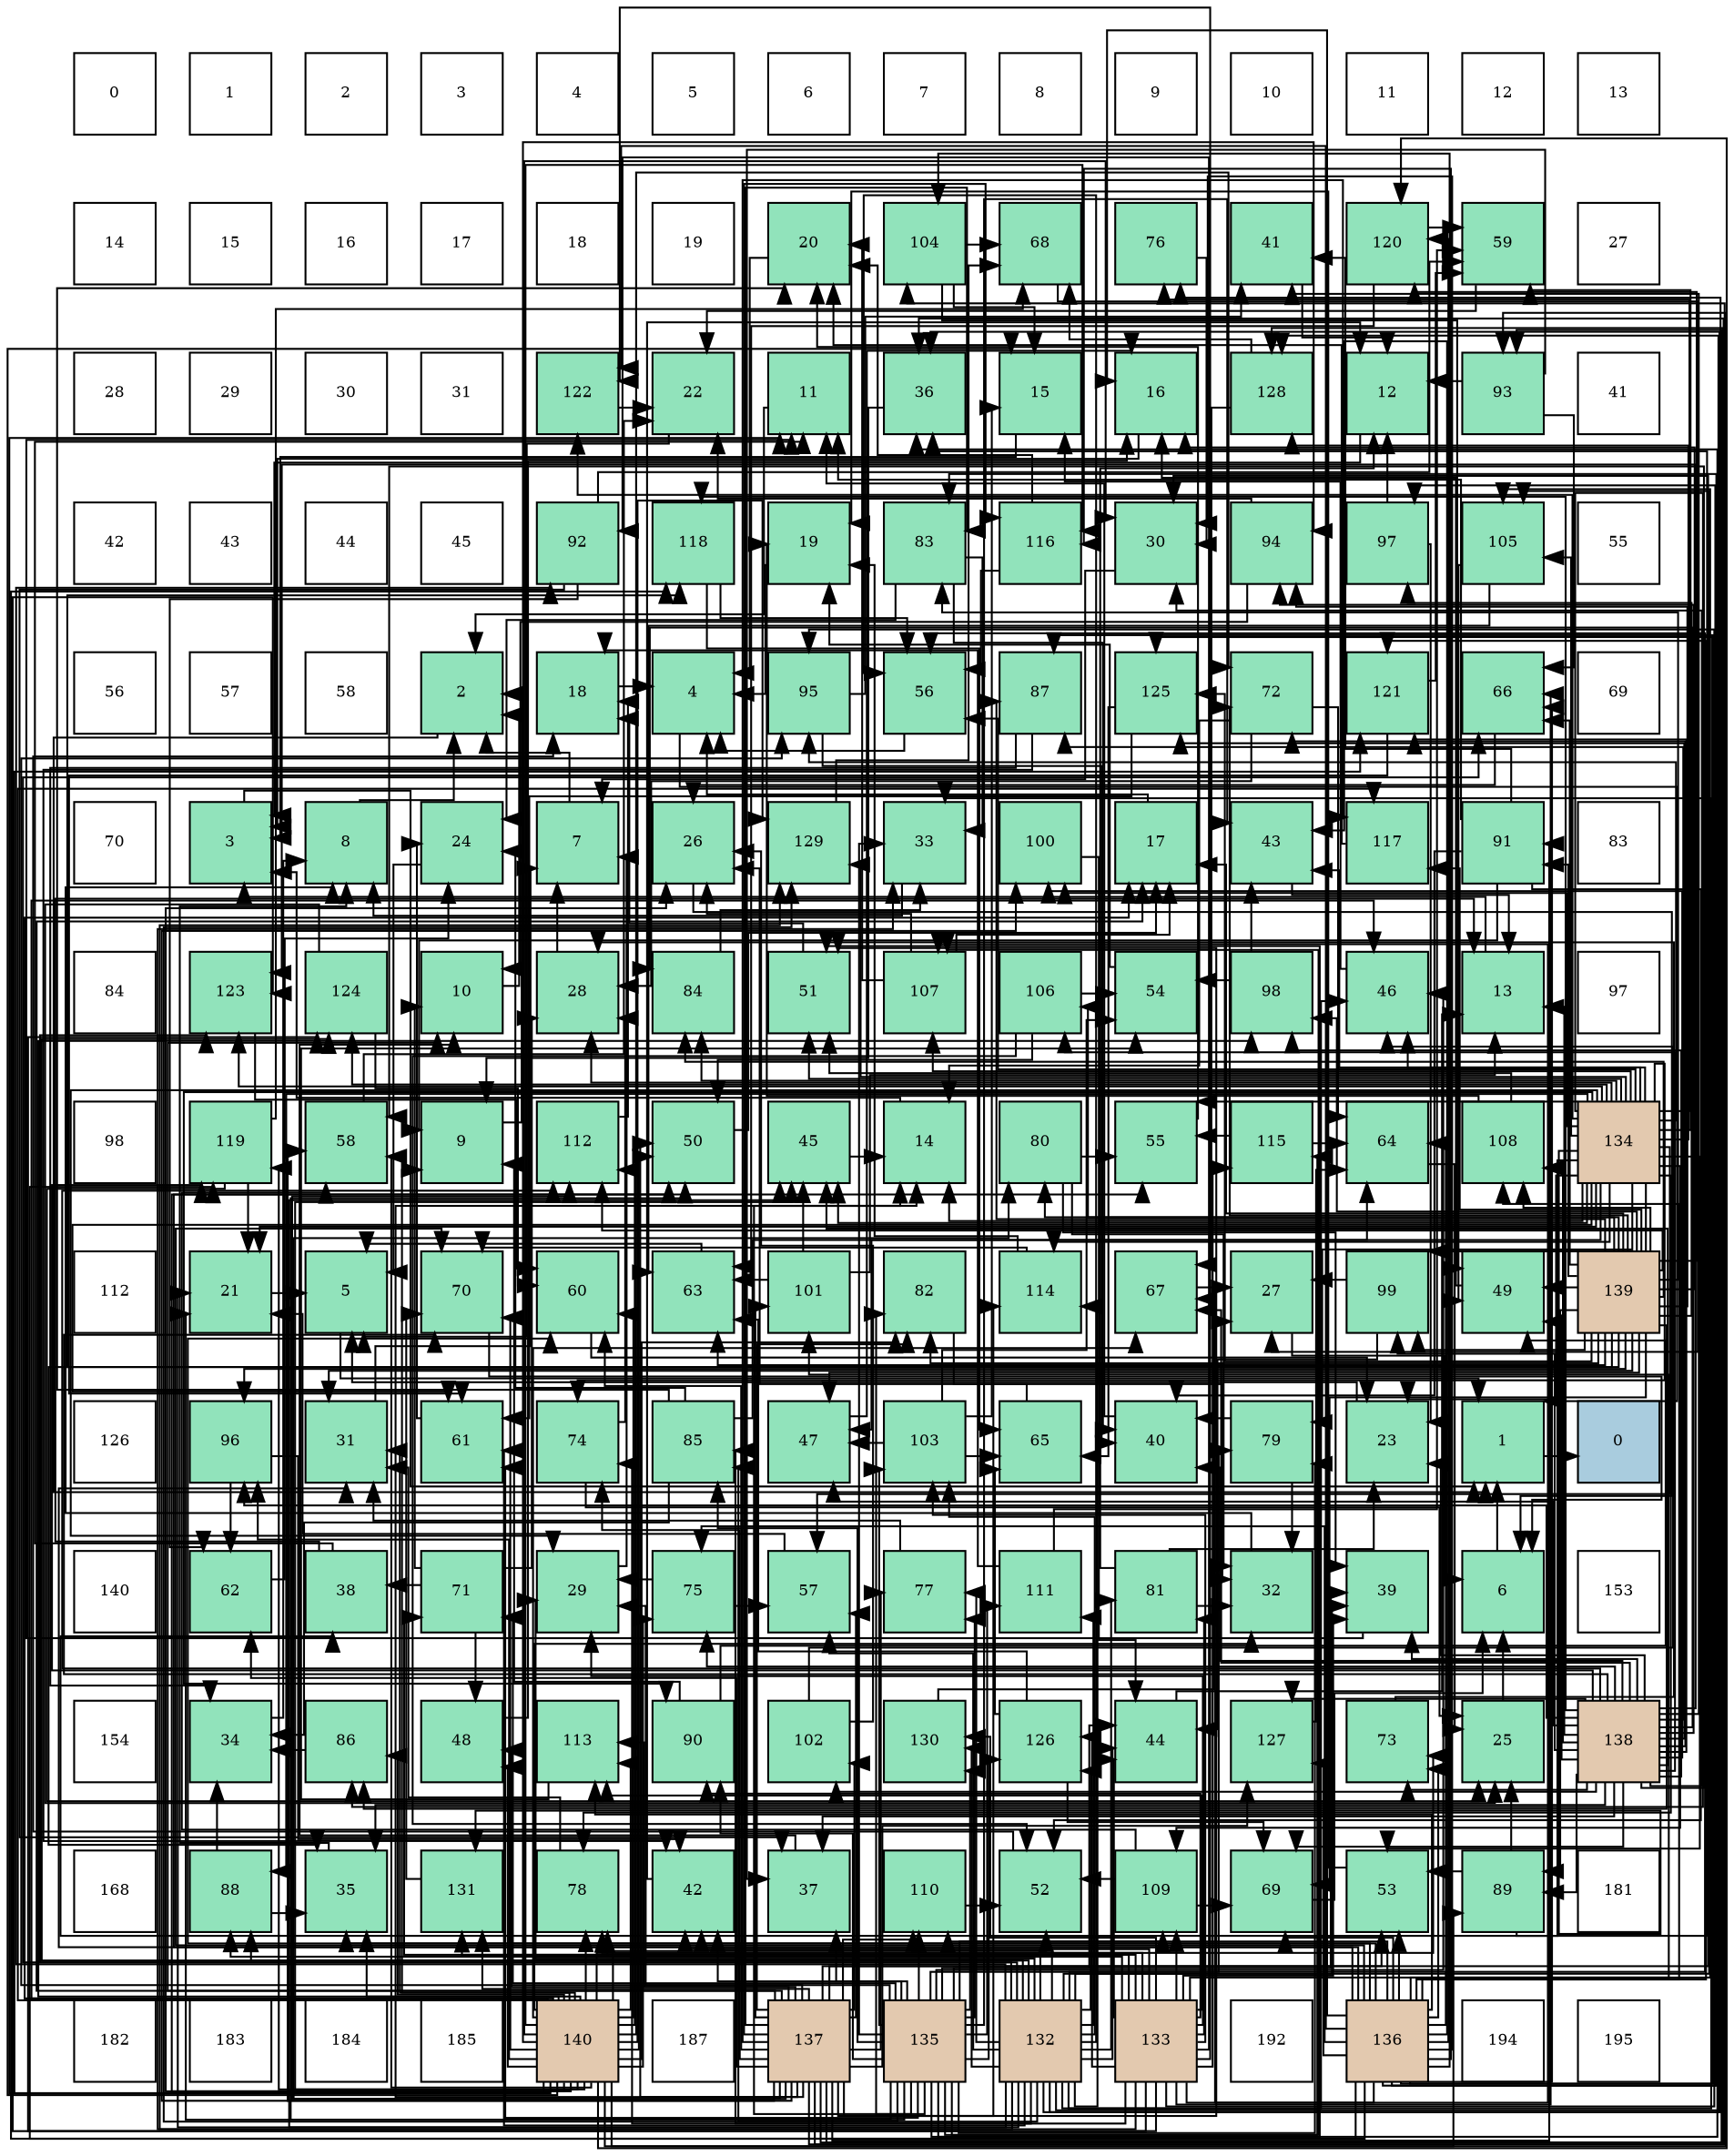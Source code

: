 digraph layout{
 rankdir=TB;
 splines=ortho;
 node [style=filled shape=square fixedsize=true width=0.6];
0[label="0", fontsize=8, fillcolor="#ffffff"];
1[label="1", fontsize=8, fillcolor="#ffffff"];
2[label="2", fontsize=8, fillcolor="#ffffff"];
3[label="3", fontsize=8, fillcolor="#ffffff"];
4[label="4", fontsize=8, fillcolor="#ffffff"];
5[label="5", fontsize=8, fillcolor="#ffffff"];
6[label="6", fontsize=8, fillcolor="#ffffff"];
7[label="7", fontsize=8, fillcolor="#ffffff"];
8[label="8", fontsize=8, fillcolor="#ffffff"];
9[label="9", fontsize=8, fillcolor="#ffffff"];
10[label="10", fontsize=8, fillcolor="#ffffff"];
11[label="11", fontsize=8, fillcolor="#ffffff"];
12[label="12", fontsize=8, fillcolor="#ffffff"];
13[label="13", fontsize=8, fillcolor="#ffffff"];
14[label="14", fontsize=8, fillcolor="#ffffff"];
15[label="15", fontsize=8, fillcolor="#ffffff"];
16[label="16", fontsize=8, fillcolor="#ffffff"];
17[label="17", fontsize=8, fillcolor="#ffffff"];
18[label="18", fontsize=8, fillcolor="#ffffff"];
19[label="19", fontsize=8, fillcolor="#ffffff"];
20[label="20", fontsize=8, fillcolor="#91e3bb"];
21[label="104", fontsize=8, fillcolor="#91e3bb"];
22[label="68", fontsize=8, fillcolor="#91e3bb"];
23[label="76", fontsize=8, fillcolor="#91e3bb"];
24[label="41", fontsize=8, fillcolor="#91e3bb"];
25[label="120", fontsize=8, fillcolor="#91e3bb"];
26[label="59", fontsize=8, fillcolor="#91e3bb"];
27[label="27", fontsize=8, fillcolor="#ffffff"];
28[label="28", fontsize=8, fillcolor="#ffffff"];
29[label="29", fontsize=8, fillcolor="#ffffff"];
30[label="30", fontsize=8, fillcolor="#ffffff"];
31[label="31", fontsize=8, fillcolor="#ffffff"];
32[label="122", fontsize=8, fillcolor="#91e3bb"];
33[label="22", fontsize=8, fillcolor="#91e3bb"];
34[label="11", fontsize=8, fillcolor="#91e3bb"];
35[label="36", fontsize=8, fillcolor="#91e3bb"];
36[label="15", fontsize=8, fillcolor="#91e3bb"];
37[label="16", fontsize=8, fillcolor="#91e3bb"];
38[label="128", fontsize=8, fillcolor="#91e3bb"];
39[label="12", fontsize=8, fillcolor="#91e3bb"];
40[label="93", fontsize=8, fillcolor="#91e3bb"];
41[label="41", fontsize=8, fillcolor="#ffffff"];
42[label="42", fontsize=8, fillcolor="#ffffff"];
43[label="43", fontsize=8, fillcolor="#ffffff"];
44[label="44", fontsize=8, fillcolor="#ffffff"];
45[label="45", fontsize=8, fillcolor="#ffffff"];
46[label="92", fontsize=8, fillcolor="#91e3bb"];
47[label="118", fontsize=8, fillcolor="#91e3bb"];
48[label="19", fontsize=8, fillcolor="#91e3bb"];
49[label="83", fontsize=8, fillcolor="#91e3bb"];
50[label="116", fontsize=8, fillcolor="#91e3bb"];
51[label="30", fontsize=8, fillcolor="#91e3bb"];
52[label="94", fontsize=8, fillcolor="#91e3bb"];
53[label="97", fontsize=8, fillcolor="#91e3bb"];
54[label="105", fontsize=8, fillcolor="#91e3bb"];
55[label="55", fontsize=8, fillcolor="#ffffff"];
56[label="56", fontsize=8, fillcolor="#ffffff"];
57[label="57", fontsize=8, fillcolor="#ffffff"];
58[label="58", fontsize=8, fillcolor="#ffffff"];
59[label="2", fontsize=8, fillcolor="#91e3bb"];
60[label="18", fontsize=8, fillcolor="#91e3bb"];
61[label="4", fontsize=8, fillcolor="#91e3bb"];
62[label="95", fontsize=8, fillcolor="#91e3bb"];
63[label="56", fontsize=8, fillcolor="#91e3bb"];
64[label="87", fontsize=8, fillcolor="#91e3bb"];
65[label="125", fontsize=8, fillcolor="#91e3bb"];
66[label="72", fontsize=8, fillcolor="#91e3bb"];
67[label="121", fontsize=8, fillcolor="#91e3bb"];
68[label="66", fontsize=8, fillcolor="#91e3bb"];
69[label="69", fontsize=8, fillcolor="#ffffff"];
70[label="70", fontsize=8, fillcolor="#ffffff"];
71[label="3", fontsize=8, fillcolor="#91e3bb"];
72[label="8", fontsize=8, fillcolor="#91e3bb"];
73[label="24", fontsize=8, fillcolor="#91e3bb"];
74[label="7", fontsize=8, fillcolor="#91e3bb"];
75[label="26", fontsize=8, fillcolor="#91e3bb"];
76[label="129", fontsize=8, fillcolor="#91e3bb"];
77[label="33", fontsize=8, fillcolor="#91e3bb"];
78[label="100", fontsize=8, fillcolor="#91e3bb"];
79[label="17", fontsize=8, fillcolor="#91e3bb"];
80[label="43", fontsize=8, fillcolor="#91e3bb"];
81[label="117", fontsize=8, fillcolor="#91e3bb"];
82[label="91", fontsize=8, fillcolor="#91e3bb"];
83[label="83", fontsize=8, fillcolor="#ffffff"];
84[label="84", fontsize=8, fillcolor="#ffffff"];
85[label="123", fontsize=8, fillcolor="#91e3bb"];
86[label="124", fontsize=8, fillcolor="#91e3bb"];
87[label="10", fontsize=8, fillcolor="#91e3bb"];
88[label="28", fontsize=8, fillcolor="#91e3bb"];
89[label="84", fontsize=8, fillcolor="#91e3bb"];
90[label="51", fontsize=8, fillcolor="#91e3bb"];
91[label="107", fontsize=8, fillcolor="#91e3bb"];
92[label="106", fontsize=8, fillcolor="#91e3bb"];
93[label="54", fontsize=8, fillcolor="#91e3bb"];
94[label="98", fontsize=8, fillcolor="#91e3bb"];
95[label="46", fontsize=8, fillcolor="#91e3bb"];
96[label="13", fontsize=8, fillcolor="#91e3bb"];
97[label="97", fontsize=8, fillcolor="#ffffff"];
98[label="98", fontsize=8, fillcolor="#ffffff"];
99[label="119", fontsize=8, fillcolor="#91e3bb"];
100[label="58", fontsize=8, fillcolor="#91e3bb"];
101[label="9", fontsize=8, fillcolor="#91e3bb"];
102[label="112", fontsize=8, fillcolor="#91e3bb"];
103[label="50", fontsize=8, fillcolor="#91e3bb"];
104[label="45", fontsize=8, fillcolor="#91e3bb"];
105[label="14", fontsize=8, fillcolor="#91e3bb"];
106[label="80", fontsize=8, fillcolor="#91e3bb"];
107[label="55", fontsize=8, fillcolor="#91e3bb"];
108[label="115", fontsize=8, fillcolor="#91e3bb"];
109[label="64", fontsize=8, fillcolor="#91e3bb"];
110[label="108", fontsize=8, fillcolor="#91e3bb"];
111[label="134", fontsize=8, fillcolor="#e3c9af"];
112[label="112", fontsize=8, fillcolor="#ffffff"];
113[label="21", fontsize=8, fillcolor="#91e3bb"];
114[label="5", fontsize=8, fillcolor="#91e3bb"];
115[label="70", fontsize=8, fillcolor="#91e3bb"];
116[label="60", fontsize=8, fillcolor="#91e3bb"];
117[label="63", fontsize=8, fillcolor="#91e3bb"];
118[label="101", fontsize=8, fillcolor="#91e3bb"];
119[label="82", fontsize=8, fillcolor="#91e3bb"];
120[label="114", fontsize=8, fillcolor="#91e3bb"];
121[label="67", fontsize=8, fillcolor="#91e3bb"];
122[label="27", fontsize=8, fillcolor="#91e3bb"];
123[label="99", fontsize=8, fillcolor="#91e3bb"];
124[label="49", fontsize=8, fillcolor="#91e3bb"];
125[label="139", fontsize=8, fillcolor="#e3c9af"];
126[label="126", fontsize=8, fillcolor="#ffffff"];
127[label="96", fontsize=8, fillcolor="#91e3bb"];
128[label="31", fontsize=8, fillcolor="#91e3bb"];
129[label="61", fontsize=8, fillcolor="#91e3bb"];
130[label="74", fontsize=8, fillcolor="#91e3bb"];
131[label="85", fontsize=8, fillcolor="#91e3bb"];
132[label="47", fontsize=8, fillcolor="#91e3bb"];
133[label="103", fontsize=8, fillcolor="#91e3bb"];
134[label="65", fontsize=8, fillcolor="#91e3bb"];
135[label="40", fontsize=8, fillcolor="#91e3bb"];
136[label="79", fontsize=8, fillcolor="#91e3bb"];
137[label="23", fontsize=8, fillcolor="#91e3bb"];
138[label="1", fontsize=8, fillcolor="#91e3bb"];
139[label="0", fontsize=8, fillcolor="#a9ccde"];
140[label="140", fontsize=8, fillcolor="#ffffff"];
141[label="62", fontsize=8, fillcolor="#91e3bb"];
142[label="38", fontsize=8, fillcolor="#91e3bb"];
143[label="71", fontsize=8, fillcolor="#91e3bb"];
144[label="29", fontsize=8, fillcolor="#91e3bb"];
145[label="75", fontsize=8, fillcolor="#91e3bb"];
146[label="57", fontsize=8, fillcolor="#91e3bb"];
147[label="77", fontsize=8, fillcolor="#91e3bb"];
148[label="111", fontsize=8, fillcolor="#91e3bb"];
149[label="81", fontsize=8, fillcolor="#91e3bb"];
150[label="32", fontsize=8, fillcolor="#91e3bb"];
151[label="39", fontsize=8, fillcolor="#91e3bb"];
152[label="6", fontsize=8, fillcolor="#91e3bb"];
153[label="153", fontsize=8, fillcolor="#ffffff"];
154[label="154", fontsize=8, fillcolor="#ffffff"];
155[label="34", fontsize=8, fillcolor="#91e3bb"];
156[label="86", fontsize=8, fillcolor="#91e3bb"];
157[label="48", fontsize=8, fillcolor="#91e3bb"];
158[label="113", fontsize=8, fillcolor="#91e3bb"];
159[label="90", fontsize=8, fillcolor="#91e3bb"];
160[label="102", fontsize=8, fillcolor="#91e3bb"];
161[label="130", fontsize=8, fillcolor="#91e3bb"];
162[label="126", fontsize=8, fillcolor="#91e3bb"];
163[label="44", fontsize=8, fillcolor="#91e3bb"];
164[label="127", fontsize=8, fillcolor="#91e3bb"];
165[label="73", fontsize=8, fillcolor="#91e3bb"];
166[label="25", fontsize=8, fillcolor="#91e3bb"];
167[label="138", fontsize=8, fillcolor="#e3c9af"];
168[label="168", fontsize=8, fillcolor="#ffffff"];
169[label="88", fontsize=8, fillcolor="#91e3bb"];
170[label="35", fontsize=8, fillcolor="#91e3bb"];
171[label="131", fontsize=8, fillcolor="#91e3bb"];
172[label="78", fontsize=8, fillcolor="#91e3bb"];
173[label="42", fontsize=8, fillcolor="#91e3bb"];
174[label="37", fontsize=8, fillcolor="#91e3bb"];
175[label="110", fontsize=8, fillcolor="#91e3bb"];
176[label="52", fontsize=8, fillcolor="#91e3bb"];
177[label="109", fontsize=8, fillcolor="#91e3bb"];
178[label="69", fontsize=8, fillcolor="#91e3bb"];
179[label="53", fontsize=8, fillcolor="#91e3bb"];
180[label="89", fontsize=8, fillcolor="#91e3bb"];
181[label="181", fontsize=8, fillcolor="#ffffff"];
182[label="182", fontsize=8, fillcolor="#ffffff"];
183[label="183", fontsize=8, fillcolor="#ffffff"];
184[label="184", fontsize=8, fillcolor="#ffffff"];
185[label="185", fontsize=8, fillcolor="#ffffff"];
186[label="140", fontsize=8, fillcolor="#e3c9af"];
187[label="187", fontsize=8, fillcolor="#ffffff"];
188[label="137", fontsize=8, fillcolor="#e3c9af"];
189[label="135", fontsize=8, fillcolor="#e3c9af"];
190[label="132", fontsize=8, fillcolor="#e3c9af"];
191[label="133", fontsize=8, fillcolor="#e3c9af"];
192[label="192", fontsize=8, fillcolor="#ffffff"];
193[label="136", fontsize=8, fillcolor="#e3c9af"];
194[label="194", fontsize=8, fillcolor="#ffffff"];
195[label="195", fontsize=8, fillcolor="#ffffff"];
edge [constraint=false, style=vis];138 -> 139;
59 -> 138;
71 -> 138;
61 -> 138;
114 -> 138;
152 -> 138;
74 -> 59;
72 -> 59;
101 -> 59;
87 -> 59;
34 -> 59;
39 -> 71;
96 -> 71;
105 -> 71;
36 -> 71;
37 -> 71;
79 -> 61;
60 -> 61;
48 -> 61;
20 -> 61;
113 -> 114;
33 -> 114;
137 -> 114;
73 -> 114;
166 -> 152;
75 -> 152;
122 -> 152;
88 -> 74;
144 -> 74;
51 -> 74;
128 -> 74;
150 -> 72;
77 -> 72;
155 -> 72;
170 -> 72;
35 -> 101;
174 -> 87;
142 -> 34;
142 -> 96;
151 -> 34;
135 -> 34;
24 -> 39;
173 -> 39;
80 -> 96;
163 -> 96;
104 -> 105;
95 -> 36;
132 -> 37;
157 -> 37;
124 -> 37;
103 -> 79;
90 -> 60;
176 -> 60;
179 -> 48;
93 -> 48;
107 -> 20;
63 -> 61;
146 -> 113;
100 -> 33;
26 -> 33;
116 -> 137;
129 -> 73;
141 -> 73;
117 -> 114;
109 -> 166;
134 -> 75;
68 -> 75;
121 -> 122;
22 -> 122;
178 -> 152;
115 -> 152;
143 -> 87;
143 -> 88;
143 -> 142;
143 -> 157;
66 -> 105;
66 -> 88;
66 -> 109;
165 -> 88;
130 -> 166;
130 -> 88;
145 -> 144;
145 -> 146;
23 -> 51;
147 -> 128;
172 -> 128;
136 -> 150;
136 -> 135;
106 -> 150;
106 -> 151;
106 -> 107;
149 -> 39;
149 -> 137;
149 -> 150;
119 -> 150;
49 -> 73;
49 -> 77;
49 -> 135;
89 -> 77;
131 -> 20;
131 -> 73;
131 -> 155;
131 -> 109;
156 -> 155;
64 -> 155;
64 -> 173;
169 -> 155;
169 -> 170;
180 -> 166;
180 -> 35;
180 -> 179;
159 -> 101;
159 -> 124;
82 -> 101;
82 -> 34;
82 -> 135;
82 -> 24;
82 -> 176;
46 -> 174;
46 -> 26;
46 -> 141;
40 -> 39;
40 -> 174;
40 -> 68;
52 -> 87;
52 -> 33;
62 -> 135;
62 -> 24;
127 -> 173;
127 -> 141;
53 -> 39;
53 -> 137;
94 -> 80;
94 -> 93;
123 -> 122;
123 -> 163;
78 -> 163;
118 -> 96;
118 -> 104;
118 -> 117;
160 -> 75;
160 -> 95;
133 -> 36;
133 -> 132;
133 -> 93;
133 -> 134;
21 -> 36;
21 -> 124;
21 -> 22;
54 -> 124;
54 -> 117;
92 -> 103;
92 -> 176;
92 -> 93;
91 -> 79;
91 -> 20;
91 -> 75;
110 -> 48;
110 -> 90;
177 -> 176;
177 -> 100;
177 -> 178;
175 -> 176;
148 -> 60;
148 -> 26;
102 -> 60;
158 -> 93;
120 -> 48;
120 -> 115;
108 -> 107;
108 -> 109;
50 -> 20;
50 -> 63;
81 -> 20;
47 -> 63;
47 -> 134;
99 -> 113;
99 -> 166;
99 -> 22;
25 -> 26;
25 -> 117;
67 -> 26;
67 -> 129;
32 -> 33;
85 -> 116;
86 -> 166;
86 -> 116;
65 -> 129;
65 -> 134;
162 -> 117;
162 -> 134;
162 -> 178;
164 -> 109;
38 -> 121;
38 -> 22;
76 -> 22;
161 -> 122;
171 -> 115;
190 -> 113;
190 -> 144;
190 -> 77;
190 -> 35;
190 -> 151;
190 -> 173;
190 -> 163;
190 -> 104;
190 -> 95;
190 -> 63;
190 -> 146;
190 -> 129;
190 -> 68;
190 -> 130;
190 -> 23;
190 -> 147;
190 -> 172;
190 -> 136;
190 -> 149;
190 -> 131;
190 -> 169;
190 -> 46;
190 -> 133;
190 -> 54;
190 -> 148;
190 -> 120;
190 -> 85;
190 -> 86;
190 -> 162;
190 -> 38;
190 -> 76;
190 -> 161;
191 -> 144;
191 -> 77;
191 -> 151;
191 -> 173;
191 -> 163;
191 -> 68;
191 -> 143;
191 -> 172;
191 -> 149;
191 -> 131;
191 -> 169;
191 -> 159;
191 -> 46;
191 -> 62;
191 -> 133;
191 -> 54;
191 -> 91;
191 -> 177;
191 -> 158;
191 -> 108;
191 -> 32;
191 -> 85;
191 -> 86;
191 -> 162;
191 -> 161;
191 -> 171;
111 -> 105;
111 -> 113;
111 -> 137;
111 -> 88;
111 -> 144;
111 -> 142;
111 -> 80;
111 -> 104;
111 -> 95;
111 -> 132;
111 -> 90;
111 -> 179;
111 -> 107;
111 -> 63;
111 -> 146;
111 -> 26;
111 -> 129;
111 -> 130;
111 -> 23;
111 -> 172;
111 -> 136;
111 -> 89;
111 -> 156;
111 -> 169;
111 -> 159;
111 -> 62;
111 -> 123;
111 -> 78;
111 -> 54;
111 -> 91;
111 -> 177;
111 -> 120;
111 -> 32;
111 -> 85;
111 -> 86;
111 -> 38;
111 -> 76;
111 -> 171;
189 -> 105;
189 -> 113;
189 -> 77;
189 -> 35;
189 -> 174;
189 -> 151;
189 -> 173;
189 -> 80;
189 -> 163;
189 -> 95;
189 -> 103;
189 -> 90;
189 -> 63;
189 -> 129;
189 -> 143;
189 -> 147;
189 -> 136;
189 -> 119;
189 -> 131;
189 -> 159;
189 -> 62;
189 -> 133;
189 -> 91;
189 -> 177;
189 -> 175;
189 -> 148;
189 -> 108;
189 -> 162;
189 -> 76;
189 -> 161;
193 -> 37;
193 -> 51;
193 -> 128;
193 -> 170;
193 -> 80;
193 -> 103;
193 -> 179;
193 -> 116;
193 -> 109;
193 -> 68;
193 -> 121;
193 -> 178;
193 -> 115;
193 -> 165;
193 -> 145;
193 -> 49;
193 -> 64;
193 -> 53;
193 -> 118;
193 -> 21;
193 -> 110;
193 -> 175;
193 -> 158;
193 -> 50;
193 -> 47;
193 -> 99;
193 -> 25;
193 -> 67;
193 -> 32;
193 -> 65;
193 -> 164;
188 -> 87;
188 -> 105;
188 -> 79;
188 -> 144;
188 -> 51;
188 -> 35;
188 -> 157;
188 -> 103;
188 -> 90;
188 -> 179;
188 -> 146;
188 -> 100;
188 -> 116;
188 -> 141;
188 -> 130;
188 -> 147;
188 -> 106;
188 -> 119;
188 -> 49;
188 -> 82;
188 -> 40;
188 -> 78;
188 -> 118;
188 -> 160;
188 -> 21;
188 -> 175;
188 -> 102;
188 -> 158;
188 -> 120;
188 -> 50;
188 -> 81;
188 -> 164;
188 -> 38;
188 -> 171;
167 -> 96;
167 -> 137;
167 -> 51;
167 -> 170;
167 -> 174;
167 -> 151;
167 -> 135;
167 -> 24;
167 -> 104;
167 -> 132;
167 -> 124;
167 -> 100;
167 -> 121;
167 -> 178;
167 -> 115;
167 -> 66;
167 -> 165;
167 -> 145;
167 -> 89;
167 -> 64;
167 -> 180;
167 -> 52;
167 -> 127;
167 -> 94;
167 -> 123;
167 -> 78;
167 -> 160;
167 -> 92;
167 -> 110;
167 -> 102;
167 -> 47;
167 -> 99;
167 -> 67;
167 -> 85;
167 -> 65;
167 -> 164;
125 -> 37;
125 -> 79;
125 -> 128;
125 -> 170;
125 -> 132;
125 -> 124;
125 -> 117;
125 -> 68;
125 -> 178;
125 -> 66;
125 -> 106;
125 -> 119;
125 -> 49;
125 -> 89;
125 -> 156;
125 -> 64;
125 -> 180;
125 -> 82;
125 -> 52;
125 -> 127;
125 -> 53;
125 -> 94;
125 -> 123;
125 -> 92;
125 -> 110;
125 -> 102;
125 -> 81;
125 -> 47;
125 -> 25;
125 -> 65;
186 -> 101;
186 -> 34;
186 -> 36;
186 -> 79;
186 -> 75;
186 -> 51;
186 -> 128;
186 -> 150;
186 -> 170;
186 -> 104;
186 -> 95;
186 -> 157;
186 -> 103;
186 -> 176;
186 -> 107;
186 -> 100;
186 -> 116;
186 -> 121;
186 -> 115;
186 -> 66;
186 -> 165;
186 -> 145;
186 -> 172;
186 -> 119;
186 -> 156;
186 -> 180;
186 -> 40;
186 -> 52;
186 -> 127;
186 -> 94;
186 -> 102;
186 -> 158;
186 -> 50;
186 -> 81;
186 -> 99;
186 -> 25;
186 -> 67;
186 -> 76;
edge [constraint=true, style=invis];
0 -> 14 -> 28 -> 42 -> 56 -> 70 -> 84 -> 98 -> 112 -> 126 -> 140 -> 154 -> 168 -> 182;
1 -> 15 -> 29 -> 43 -> 57 -> 71 -> 85 -> 99 -> 113 -> 127 -> 141 -> 155 -> 169 -> 183;
2 -> 16 -> 30 -> 44 -> 58 -> 72 -> 86 -> 100 -> 114 -> 128 -> 142 -> 156 -> 170 -> 184;
3 -> 17 -> 31 -> 45 -> 59 -> 73 -> 87 -> 101 -> 115 -> 129 -> 143 -> 157 -> 171 -> 185;
4 -> 18 -> 32 -> 46 -> 60 -> 74 -> 88 -> 102 -> 116 -> 130 -> 144 -> 158 -> 172 -> 186;
5 -> 19 -> 33 -> 47 -> 61 -> 75 -> 89 -> 103 -> 117 -> 131 -> 145 -> 159 -> 173 -> 187;
6 -> 20 -> 34 -> 48 -> 62 -> 76 -> 90 -> 104 -> 118 -> 132 -> 146 -> 160 -> 174 -> 188;
7 -> 21 -> 35 -> 49 -> 63 -> 77 -> 91 -> 105 -> 119 -> 133 -> 147 -> 161 -> 175 -> 189;
8 -> 22 -> 36 -> 50 -> 64 -> 78 -> 92 -> 106 -> 120 -> 134 -> 148 -> 162 -> 176 -> 190;
9 -> 23 -> 37 -> 51 -> 65 -> 79 -> 93 -> 107 -> 121 -> 135 -> 149 -> 163 -> 177 -> 191;
10 -> 24 -> 38 -> 52 -> 66 -> 80 -> 94 -> 108 -> 122 -> 136 -> 150 -> 164 -> 178 -> 192;
11 -> 25 -> 39 -> 53 -> 67 -> 81 -> 95 -> 109 -> 123 -> 137 -> 151 -> 165 -> 179 -> 193;
12 -> 26 -> 40 -> 54 -> 68 -> 82 -> 96 -> 110 -> 124 -> 138 -> 152 -> 166 -> 180 -> 194;
13 -> 27 -> 41 -> 55 -> 69 -> 83 -> 97 -> 111 -> 125 -> 139 -> 153 -> 167 -> 181 -> 195;
rank = same {0 -> 1 -> 2 -> 3 -> 4 -> 5 -> 6 -> 7 -> 8 -> 9 -> 10 -> 11 -> 12 -> 13};
rank = same {14 -> 15 -> 16 -> 17 -> 18 -> 19 -> 20 -> 21 -> 22 -> 23 -> 24 -> 25 -> 26 -> 27};
rank = same {28 -> 29 -> 30 -> 31 -> 32 -> 33 -> 34 -> 35 -> 36 -> 37 -> 38 -> 39 -> 40 -> 41};
rank = same {42 -> 43 -> 44 -> 45 -> 46 -> 47 -> 48 -> 49 -> 50 -> 51 -> 52 -> 53 -> 54 -> 55};
rank = same {56 -> 57 -> 58 -> 59 -> 60 -> 61 -> 62 -> 63 -> 64 -> 65 -> 66 -> 67 -> 68 -> 69};
rank = same {70 -> 71 -> 72 -> 73 -> 74 -> 75 -> 76 -> 77 -> 78 -> 79 -> 80 -> 81 -> 82 -> 83};
rank = same {84 -> 85 -> 86 -> 87 -> 88 -> 89 -> 90 -> 91 -> 92 -> 93 -> 94 -> 95 -> 96 -> 97};
rank = same {98 -> 99 -> 100 -> 101 -> 102 -> 103 -> 104 -> 105 -> 106 -> 107 -> 108 -> 109 -> 110 -> 111};
rank = same {112 -> 113 -> 114 -> 115 -> 116 -> 117 -> 118 -> 119 -> 120 -> 121 -> 122 -> 123 -> 124 -> 125};
rank = same {126 -> 127 -> 128 -> 129 -> 130 -> 131 -> 132 -> 133 -> 134 -> 135 -> 136 -> 137 -> 138 -> 139};
rank = same {140 -> 141 -> 142 -> 143 -> 144 -> 145 -> 146 -> 147 -> 148 -> 149 -> 150 -> 151 -> 152 -> 153};
rank = same {154 -> 155 -> 156 -> 157 -> 158 -> 159 -> 160 -> 161 -> 162 -> 163 -> 164 -> 165 -> 166 -> 167};
rank = same {168 -> 169 -> 170 -> 171 -> 172 -> 173 -> 174 -> 175 -> 176 -> 177 -> 178 -> 179 -> 180 -> 181};
rank = same {182 -> 183 -> 184 -> 185 -> 186 -> 187 -> 188 -> 189 -> 190 -> 191 -> 192 -> 193 -> 194 -> 195};
}